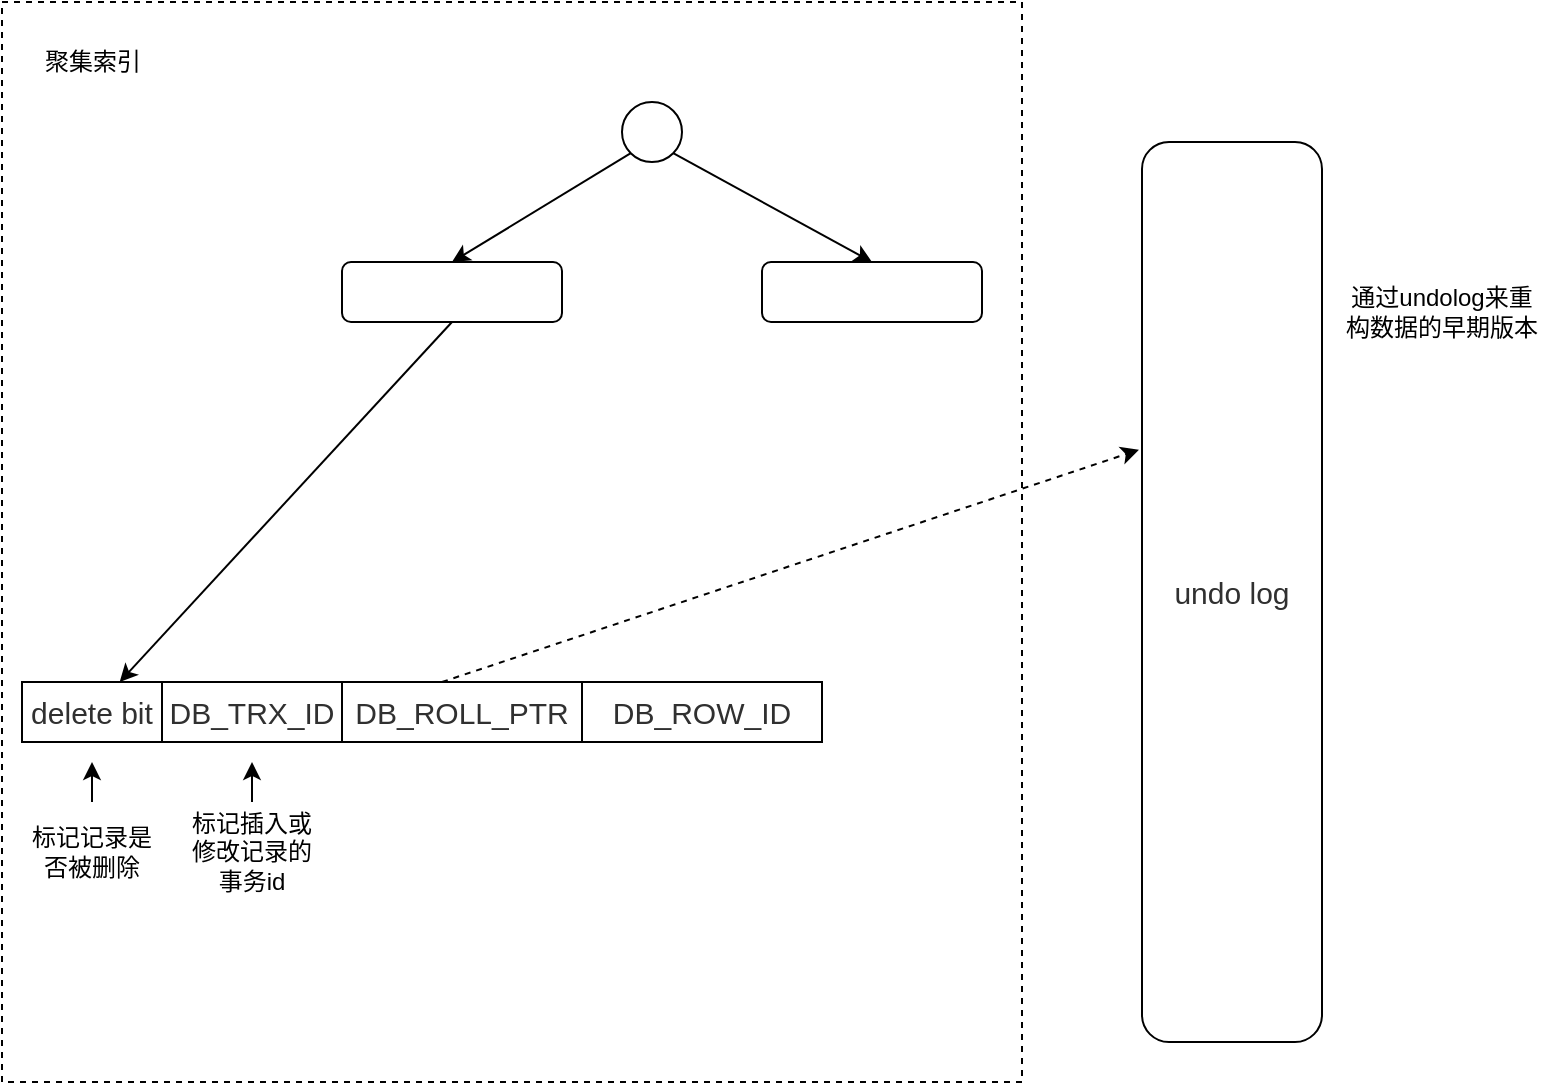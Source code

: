 <mxfile version="12.5.3" type="github">
  <diagram id="2sDEv0wensciOBOWSS-e" name="Page-1">
    <mxGraphModel dx="946" dy="541" grid="1" gridSize="10" guides="1" tooltips="1" connect="1" arrows="1" fold="1" page="1" pageScale="1" pageWidth="827" pageHeight="1169" math="0" shadow="0">
      <root>
        <mxCell id="0"/>
        <mxCell id="1" parent="0"/>
        <mxCell id="Y7yod59N0h33jMctHfkD-16" value="" style="rounded=0;whiteSpace=wrap;html=1;dashed=1;" vertex="1" parent="1">
          <mxGeometry x="20" y="20" width="510" height="540" as="geometry"/>
        </mxCell>
        <mxCell id="uB2dNdaidyjbXl_VxwFR-1" value="&lt;div style=&quot;text-align: left&quot;&gt;&lt;font color=&quot;#303030&quot; face=&quot;avenir, microsoft yahei, hiragino sans gb, microsoft sans serif, wenquanyi micro hei, sans-serif&quot;&gt;&lt;span style=&quot;font-size: 15px ; background-color: rgb(255 , 255 , 255)&quot;&gt;delete bit&lt;/span&gt;&lt;/font&gt;&lt;/div&gt;" style="rounded=0;whiteSpace=wrap;html=1;" parent="1" vertex="1">
          <mxGeometry x="30" y="360" width="70" height="30" as="geometry"/>
        </mxCell>
        <mxCell id="uB2dNdaidyjbXl_VxwFR-2" value="" style="ellipse;whiteSpace=wrap;html=1;aspect=fixed;" parent="1" vertex="1">
          <mxGeometry x="330" y="70" width="30" height="30" as="geometry"/>
        </mxCell>
        <mxCell id="uB2dNdaidyjbXl_VxwFR-3" value="" style="rounded=1;whiteSpace=wrap;html=1;" parent="1" vertex="1">
          <mxGeometry x="190" y="150" width="110" height="30" as="geometry"/>
        </mxCell>
        <mxCell id="uB2dNdaidyjbXl_VxwFR-4" value="" style="rounded=1;whiteSpace=wrap;html=1;" parent="1" vertex="1">
          <mxGeometry x="400" y="150" width="110" height="30" as="geometry"/>
        </mxCell>
        <mxCell id="Y7yod59N0h33jMctHfkD-1" value="" style="endArrow=classic;html=1;exitX=0;exitY=1;exitDx=0;exitDy=0;entryX=0.5;entryY=0;entryDx=0;entryDy=0;" edge="1" parent="1" source="uB2dNdaidyjbXl_VxwFR-2" target="uB2dNdaidyjbXl_VxwFR-3">
          <mxGeometry width="50" height="50" relative="1" as="geometry">
            <mxPoint x="190" y="90" as="sourcePoint"/>
            <mxPoint x="240" y="40" as="targetPoint"/>
          </mxGeometry>
        </mxCell>
        <mxCell id="Y7yod59N0h33jMctHfkD-2" value="" style="endArrow=classic;html=1;exitX=1;exitY=1;exitDx=0;exitDy=0;entryX=0.5;entryY=0;entryDx=0;entryDy=0;" edge="1" parent="1" source="uB2dNdaidyjbXl_VxwFR-2" target="uB2dNdaidyjbXl_VxwFR-4">
          <mxGeometry width="50" height="50" relative="1" as="geometry">
            <mxPoint x="340" y="270" as="sourcePoint"/>
            <mxPoint x="390" y="220" as="targetPoint"/>
          </mxGeometry>
        </mxCell>
        <mxCell id="Y7yod59N0h33jMctHfkD-3" value="" style="endArrow=classic;html=1;exitX=0.5;exitY=1;exitDx=0;exitDy=0;" edge="1" parent="1" source="uB2dNdaidyjbXl_VxwFR-3" target="uB2dNdaidyjbXl_VxwFR-1">
          <mxGeometry width="50" height="50" relative="1" as="geometry">
            <mxPoint x="180" y="280" as="sourcePoint"/>
            <mxPoint x="230" y="230" as="targetPoint"/>
          </mxGeometry>
        </mxCell>
        <mxCell id="Y7yod59N0h33jMctHfkD-5" style="edgeStyle=orthogonalEdgeStyle;rounded=0;orthogonalLoop=1;jettySize=auto;html=1;exitX=0.5;exitY=0;exitDx=0;exitDy=0;" edge="1" parent="1" source="Y7yod59N0h33jMctHfkD-4">
          <mxGeometry relative="1" as="geometry">
            <mxPoint x="65" y="400" as="targetPoint"/>
          </mxGeometry>
        </mxCell>
        <mxCell id="Y7yod59N0h33jMctHfkD-4" value="标记记录是否被删除" style="text;html=1;strokeColor=none;fillColor=none;align=center;verticalAlign=middle;whiteSpace=wrap;rounded=0;" vertex="1" parent="1">
          <mxGeometry x="30" y="420" width="70" height="50" as="geometry"/>
        </mxCell>
        <mxCell id="Y7yod59N0h33jMctHfkD-6" value="&lt;div style=&quot;text-align: left&quot;&gt;&lt;span style=&quot;color: rgb(48 , 48 , 48) ; font-family: &amp;#34;avenir&amp;#34; , &amp;#34;microsoft yahei&amp;#34; , &amp;#34;hiragino sans gb&amp;#34; , &amp;#34;microsoft sans serif&amp;#34; , &amp;#34;wenquanyi micro hei&amp;#34; , sans-serif ; font-size: 15px ; background-color: rgb(255 , 255 , 255)&quot;&gt;DB_TRX_ID&lt;/span&gt;&lt;br&gt;&lt;/div&gt;" style="rounded=0;whiteSpace=wrap;html=1;" vertex="1" parent="1">
          <mxGeometry x="100" y="360" width="90" height="30" as="geometry"/>
        </mxCell>
        <mxCell id="Y7yod59N0h33jMctHfkD-8" style="edgeStyle=orthogonalEdgeStyle;rounded=0;orthogonalLoop=1;jettySize=auto;html=1;exitX=0.5;exitY=0;exitDx=0;exitDy=0;" edge="1" parent="1" source="Y7yod59N0h33jMctHfkD-7">
          <mxGeometry relative="1" as="geometry">
            <mxPoint x="145" y="400" as="targetPoint"/>
          </mxGeometry>
        </mxCell>
        <mxCell id="Y7yod59N0h33jMctHfkD-7" value="标记插入或修改记录的事务id" style="text;html=1;strokeColor=none;fillColor=none;align=center;verticalAlign=middle;whiteSpace=wrap;rounded=0;" vertex="1" parent="1">
          <mxGeometry x="110" y="420" width="70" height="50" as="geometry"/>
        </mxCell>
        <mxCell id="Y7yod59N0h33jMctHfkD-9" value="&lt;div style=&quot;text-align: left&quot;&gt;&lt;span style=&quot;color: rgb(48 , 48 , 48) ; font-family: &amp;#34;avenir&amp;#34; , &amp;#34;microsoft yahei&amp;#34; , &amp;#34;hiragino sans gb&amp;#34; , &amp;#34;microsoft sans serif&amp;#34; , &amp;#34;wenquanyi micro hei&amp;#34; , sans-serif ; font-size: 15px ; background-color: rgb(255 , 255 , 255)&quot;&gt;DB_ROLL_PTR&lt;/span&gt;&lt;br&gt;&lt;/div&gt;" style="rounded=0;whiteSpace=wrap;html=1;" vertex="1" parent="1">
          <mxGeometry x="190" y="360" width="120" height="30" as="geometry"/>
        </mxCell>
        <mxCell id="Y7yod59N0h33jMctHfkD-10" value="&lt;span style=&quot;color: rgb(48 , 48 , 48) ; font-family: &amp;#34;avenir&amp;#34; , &amp;#34;microsoft yahei&amp;#34; , &amp;#34;hiragino sans gb&amp;#34; , &amp;#34;microsoft sans serif&amp;#34; , &amp;#34;wenquanyi micro hei&amp;#34; , sans-serif ; font-size: 15px ; text-align: left ; white-space: normal ; background-color: rgb(255 , 255 , 255)&quot;&gt;undo log&lt;/span&gt;" style="rounded=1;whiteSpace=wrap;html=1;" vertex="1" parent="1">
          <mxGeometry x="590" y="90" width="90" height="450" as="geometry"/>
        </mxCell>
        <mxCell id="Y7yod59N0h33jMctHfkD-13" value="" style="endArrow=classic;html=1;entryX=-0.017;entryY=0.342;entryDx=0;entryDy=0;entryPerimeter=0;dashed=1;" edge="1" parent="1" target="Y7yod59N0h33jMctHfkD-10">
          <mxGeometry width="50" height="50" relative="1" as="geometry">
            <mxPoint x="240" y="360" as="sourcePoint"/>
            <mxPoint x="290" y="310" as="targetPoint"/>
          </mxGeometry>
        </mxCell>
        <mxCell id="Y7yod59N0h33jMctHfkD-14" value="&lt;div style=&quot;text-align: left&quot;&gt;&lt;span style=&quot;color: rgb(48 , 48 , 48) ; font-family: &amp;#34;avenir&amp;#34; , &amp;#34;microsoft yahei&amp;#34; , &amp;#34;hiragino sans gb&amp;#34; , &amp;#34;microsoft sans serif&amp;#34; , &amp;#34;wenquanyi micro hei&amp;#34; , sans-serif ; font-size: 15px ; background-color: rgb(255 , 255 , 255)&quot;&gt;DB_ROW_ID&lt;/span&gt;&lt;br&gt;&lt;/div&gt;" style="rounded=0;whiteSpace=wrap;html=1;" vertex="1" parent="1">
          <mxGeometry x="310" y="360" width="120" height="30" as="geometry"/>
        </mxCell>
        <mxCell id="Y7yod59N0h33jMctHfkD-15" value="通过undolog来重构数据的早期版本" style="text;html=1;strokeColor=none;fillColor=none;align=center;verticalAlign=middle;whiteSpace=wrap;rounded=0;" vertex="1" parent="1">
          <mxGeometry x="690" y="150" width="100" height="50" as="geometry"/>
        </mxCell>
        <mxCell id="Y7yod59N0h33jMctHfkD-17" value="聚集索引" style="text;html=1;strokeColor=none;fillColor=none;align=center;verticalAlign=middle;whiteSpace=wrap;rounded=0;dashed=1;" vertex="1" parent="1">
          <mxGeometry x="37.5" y="40" width="55" height="20" as="geometry"/>
        </mxCell>
      </root>
    </mxGraphModel>
  </diagram>
</mxfile>

